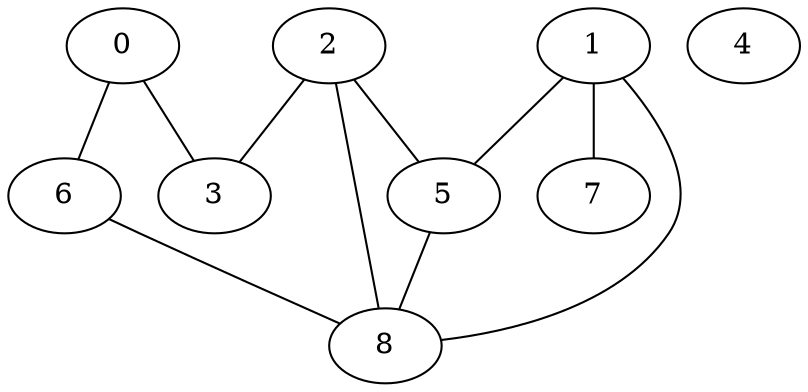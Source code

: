 graph {
	0;
	1;
	2;
	3;
	4;
	5;
	6;
	7;
	8;
	0 -- 3;
	0 -- 6;
	1 -- 5;
	1 -- 7;
	1 -- 8;
	2 -- 3;
	2 -- 5;
	2 -- 8;
	5 -- 8;
	6 -- 8;
}